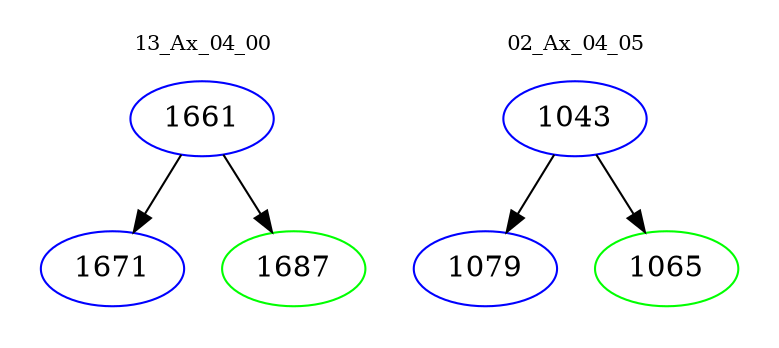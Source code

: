 digraph{
subgraph cluster_0 {
color = white
label = "13_Ax_04_00";
fontsize=10;
T0_1661 [label="1661", color="blue"]
T0_1661 -> T0_1671 [color="black"]
T0_1671 [label="1671", color="blue"]
T0_1661 -> T0_1687 [color="black"]
T0_1687 [label="1687", color="green"]
}
subgraph cluster_1 {
color = white
label = "02_Ax_04_05";
fontsize=10;
T1_1043 [label="1043", color="blue"]
T1_1043 -> T1_1079 [color="black"]
T1_1079 [label="1079", color="blue"]
T1_1043 -> T1_1065 [color="black"]
T1_1065 [label="1065", color="green"]
}
}
